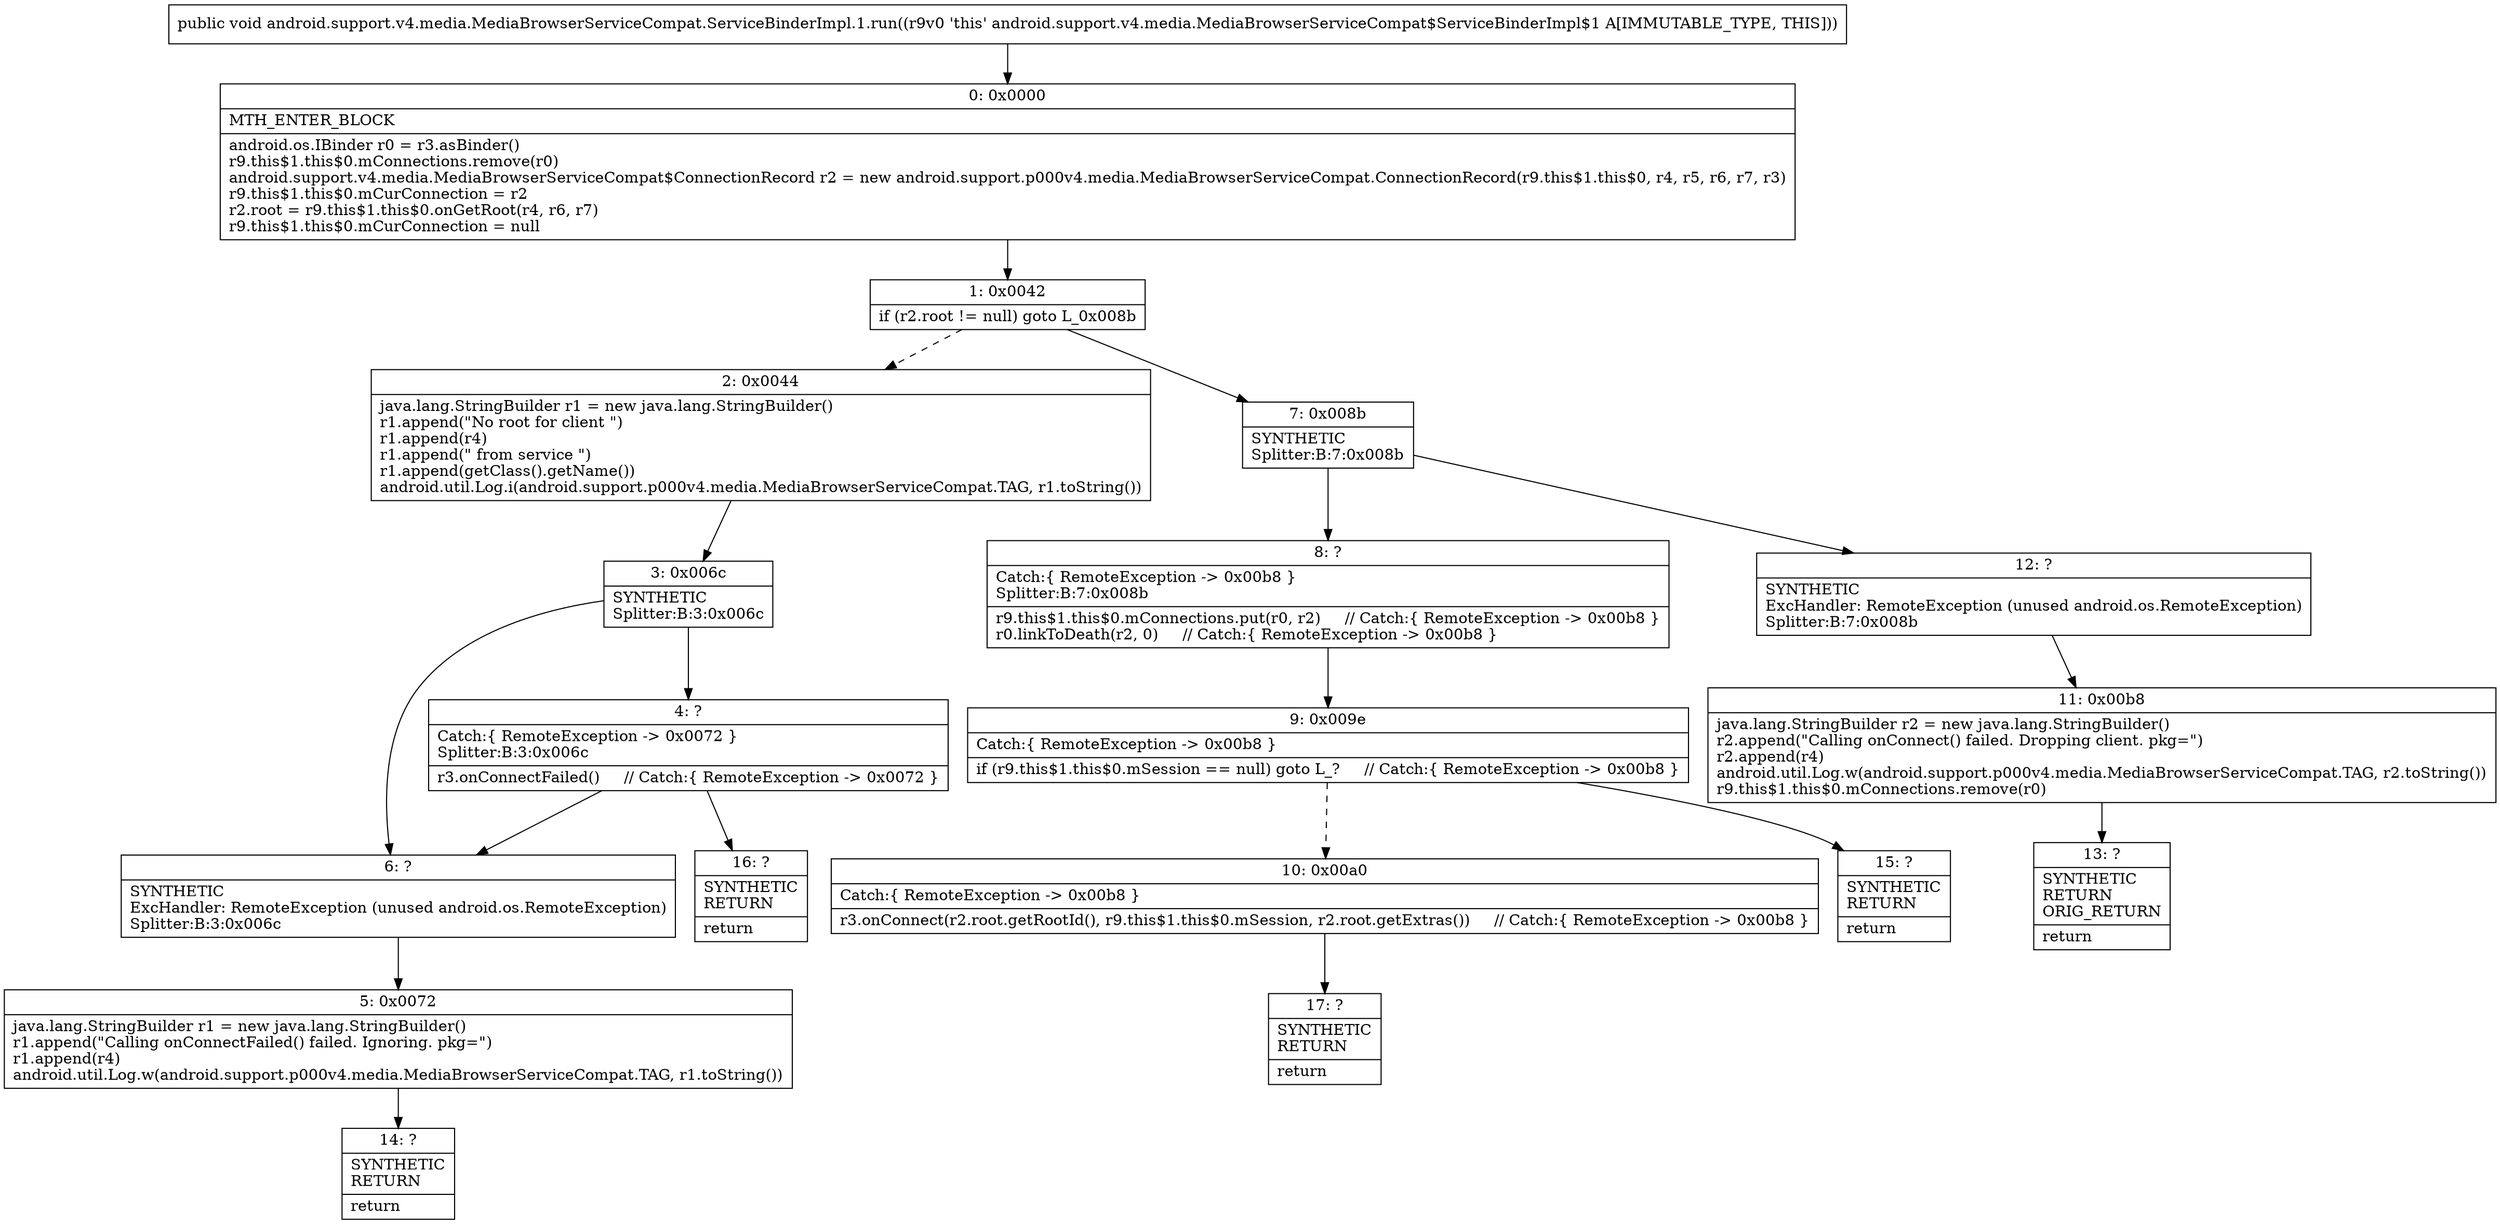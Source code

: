 digraph "CFG forandroid.support.v4.media.MediaBrowserServiceCompat.ServiceBinderImpl.1.run()V" {
Node_0 [shape=record,label="{0\:\ 0x0000|MTH_ENTER_BLOCK\l|android.os.IBinder r0 = r3.asBinder()\lr9.this$1.this$0.mConnections.remove(r0)\landroid.support.v4.media.MediaBrowserServiceCompat$ConnectionRecord r2 = new android.support.p000v4.media.MediaBrowserServiceCompat.ConnectionRecord(r9.this$1.this$0, r4, r5, r6, r7, r3)\lr9.this$1.this$0.mCurConnection = r2\lr2.root = r9.this$1.this$0.onGetRoot(r4, r6, r7)\lr9.this$1.this$0.mCurConnection = null\l}"];
Node_1 [shape=record,label="{1\:\ 0x0042|if (r2.root != null) goto L_0x008b\l}"];
Node_2 [shape=record,label="{2\:\ 0x0044|java.lang.StringBuilder r1 = new java.lang.StringBuilder()\lr1.append(\"No root for client \")\lr1.append(r4)\lr1.append(\" from service \")\lr1.append(getClass().getName())\landroid.util.Log.i(android.support.p000v4.media.MediaBrowserServiceCompat.TAG, r1.toString())\l}"];
Node_3 [shape=record,label="{3\:\ 0x006c|SYNTHETIC\lSplitter:B:3:0x006c\l}"];
Node_4 [shape=record,label="{4\:\ ?|Catch:\{ RemoteException \-\> 0x0072 \}\lSplitter:B:3:0x006c\l|r3.onConnectFailed()     \/\/ Catch:\{ RemoteException \-\> 0x0072 \}\l}"];
Node_5 [shape=record,label="{5\:\ 0x0072|java.lang.StringBuilder r1 = new java.lang.StringBuilder()\lr1.append(\"Calling onConnectFailed() failed. Ignoring. pkg=\")\lr1.append(r4)\landroid.util.Log.w(android.support.p000v4.media.MediaBrowserServiceCompat.TAG, r1.toString())\l}"];
Node_6 [shape=record,label="{6\:\ ?|SYNTHETIC\lExcHandler: RemoteException (unused android.os.RemoteException)\lSplitter:B:3:0x006c\l}"];
Node_7 [shape=record,label="{7\:\ 0x008b|SYNTHETIC\lSplitter:B:7:0x008b\l}"];
Node_8 [shape=record,label="{8\:\ ?|Catch:\{ RemoteException \-\> 0x00b8 \}\lSplitter:B:7:0x008b\l|r9.this$1.this$0.mConnections.put(r0, r2)     \/\/ Catch:\{ RemoteException \-\> 0x00b8 \}\lr0.linkToDeath(r2, 0)     \/\/ Catch:\{ RemoteException \-\> 0x00b8 \}\l}"];
Node_9 [shape=record,label="{9\:\ 0x009e|Catch:\{ RemoteException \-\> 0x00b8 \}\l|if (r9.this$1.this$0.mSession == null) goto L_?     \/\/ Catch:\{ RemoteException \-\> 0x00b8 \}\l}"];
Node_10 [shape=record,label="{10\:\ 0x00a0|Catch:\{ RemoteException \-\> 0x00b8 \}\l|r3.onConnect(r2.root.getRootId(), r9.this$1.this$0.mSession, r2.root.getExtras())     \/\/ Catch:\{ RemoteException \-\> 0x00b8 \}\l}"];
Node_11 [shape=record,label="{11\:\ 0x00b8|java.lang.StringBuilder r2 = new java.lang.StringBuilder()\lr2.append(\"Calling onConnect() failed. Dropping client. pkg=\")\lr2.append(r4)\landroid.util.Log.w(android.support.p000v4.media.MediaBrowserServiceCompat.TAG, r2.toString())\lr9.this$1.this$0.mConnections.remove(r0)\l}"];
Node_12 [shape=record,label="{12\:\ ?|SYNTHETIC\lExcHandler: RemoteException (unused android.os.RemoteException)\lSplitter:B:7:0x008b\l}"];
Node_13 [shape=record,label="{13\:\ ?|SYNTHETIC\lRETURN\lORIG_RETURN\l|return\l}"];
Node_14 [shape=record,label="{14\:\ ?|SYNTHETIC\lRETURN\l|return\l}"];
Node_15 [shape=record,label="{15\:\ ?|SYNTHETIC\lRETURN\l|return\l}"];
Node_16 [shape=record,label="{16\:\ ?|SYNTHETIC\lRETURN\l|return\l}"];
Node_17 [shape=record,label="{17\:\ ?|SYNTHETIC\lRETURN\l|return\l}"];
MethodNode[shape=record,label="{public void android.support.v4.media.MediaBrowserServiceCompat.ServiceBinderImpl.1.run((r9v0 'this' android.support.v4.media.MediaBrowserServiceCompat$ServiceBinderImpl$1 A[IMMUTABLE_TYPE, THIS])) }"];
MethodNode -> Node_0;
Node_0 -> Node_1;
Node_1 -> Node_2[style=dashed];
Node_1 -> Node_7;
Node_2 -> Node_3;
Node_3 -> Node_4;
Node_3 -> Node_6;
Node_4 -> Node_6;
Node_4 -> Node_16;
Node_5 -> Node_14;
Node_6 -> Node_5;
Node_7 -> Node_8;
Node_7 -> Node_12;
Node_8 -> Node_9;
Node_9 -> Node_10[style=dashed];
Node_9 -> Node_15;
Node_10 -> Node_17;
Node_11 -> Node_13;
Node_12 -> Node_11;
}


